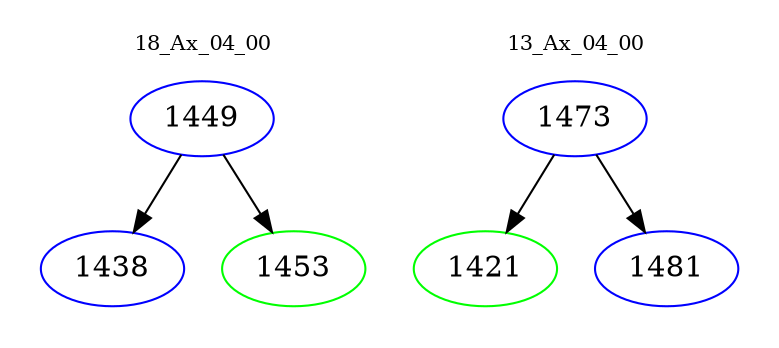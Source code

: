 digraph{
subgraph cluster_0 {
color = white
label = "18_Ax_04_00";
fontsize=10;
T0_1449 [label="1449", color="blue"]
T0_1449 -> T0_1438 [color="black"]
T0_1438 [label="1438", color="blue"]
T0_1449 -> T0_1453 [color="black"]
T0_1453 [label="1453", color="green"]
}
subgraph cluster_1 {
color = white
label = "13_Ax_04_00";
fontsize=10;
T1_1473 [label="1473", color="blue"]
T1_1473 -> T1_1421 [color="black"]
T1_1421 [label="1421", color="green"]
T1_1473 -> T1_1481 [color="black"]
T1_1481 [label="1481", color="blue"]
}
}
